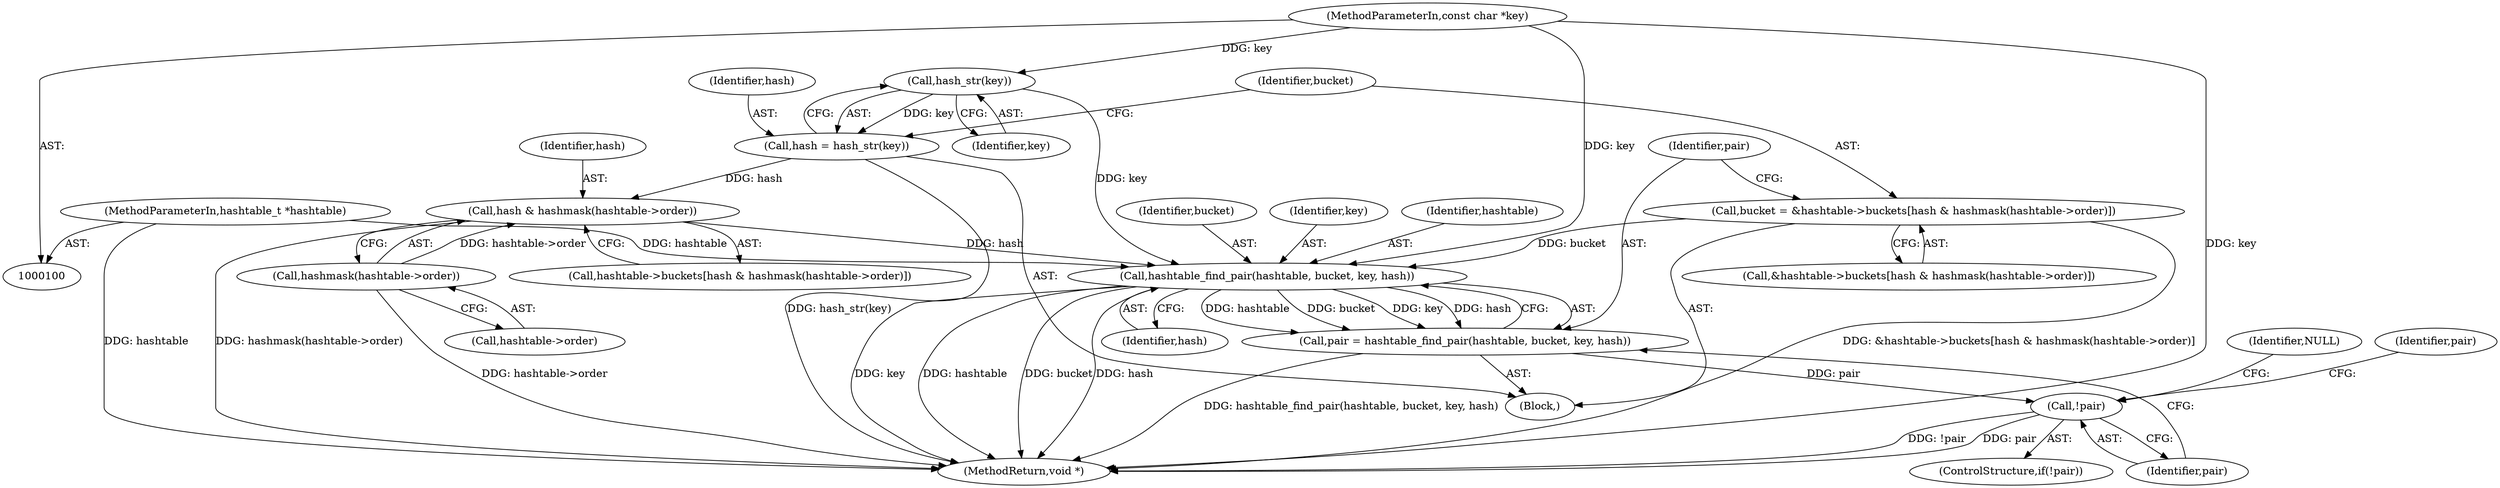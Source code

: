 digraph "0_jansson_8f80c2d83808150724d31793e6ade92749b1faa4_3@pointer" {
"1000126" [label="(Call,hashtable_find_pair(hashtable, bucket, key, hash))"];
"1000101" [label="(MethodParameterIn,hashtable_t *hashtable)"];
"1000111" [label="(Call,bucket = &hashtable->buckets[hash & hashmask(hashtable->order)])"];
"1000109" [label="(Call,hash_str(key))"];
"1000102" [label="(MethodParameterIn,const char *key)"];
"1000118" [label="(Call,hash & hashmask(hashtable->order))"];
"1000107" [label="(Call,hash = hash_str(key))"];
"1000120" [label="(Call,hashmask(hashtable->order))"];
"1000124" [label="(Call,pair = hashtable_find_pair(hashtable, bucket, key, hash))"];
"1000132" [label="(Call,!pair)"];
"1000140" [label="(MethodReturn,void *)"];
"1000112" [label="(Identifier,bucket)"];
"1000113" [label="(Call,&hashtable->buckets[hash & hashmask(hashtable->order)])"];
"1000114" [label="(Call,hashtable->buckets[hash & hashmask(hashtable->order)])"];
"1000126" [label="(Call,hashtable_find_pair(hashtable, bucket, key, hash))"];
"1000101" [label="(MethodParameterIn,hashtable_t *hashtable)"];
"1000111" [label="(Call,bucket = &hashtable->buckets[hash & hashmask(hashtable->order)])"];
"1000118" [label="(Call,hash & hashmask(hashtable->order))"];
"1000125" [label="(Identifier,pair)"];
"1000128" [label="(Identifier,bucket)"];
"1000107" [label="(Call,hash = hash_str(key))"];
"1000108" [label="(Identifier,hash)"];
"1000133" [label="(Identifier,pair)"];
"1000103" [label="(Block,)"];
"1000109" [label="(Call,hash_str(key))"];
"1000110" [label="(Identifier,key)"];
"1000131" [label="(ControlStructure,if(!pair))"];
"1000138" [label="(Identifier,pair)"];
"1000129" [label="(Identifier,key)"];
"1000121" [label="(Call,hashtable->order)"];
"1000130" [label="(Identifier,hash)"];
"1000102" [label="(MethodParameterIn,const char *key)"];
"1000135" [label="(Identifier,NULL)"];
"1000132" [label="(Call,!pair)"];
"1000127" [label="(Identifier,hashtable)"];
"1000124" [label="(Call,pair = hashtable_find_pair(hashtable, bucket, key, hash))"];
"1000120" [label="(Call,hashmask(hashtable->order))"];
"1000119" [label="(Identifier,hash)"];
"1000126" -> "1000124"  [label="AST: "];
"1000126" -> "1000130"  [label="CFG: "];
"1000127" -> "1000126"  [label="AST: "];
"1000128" -> "1000126"  [label="AST: "];
"1000129" -> "1000126"  [label="AST: "];
"1000130" -> "1000126"  [label="AST: "];
"1000124" -> "1000126"  [label="CFG: "];
"1000126" -> "1000140"  [label="DDG: key"];
"1000126" -> "1000140"  [label="DDG: hashtable"];
"1000126" -> "1000140"  [label="DDG: bucket"];
"1000126" -> "1000140"  [label="DDG: hash"];
"1000126" -> "1000124"  [label="DDG: hashtable"];
"1000126" -> "1000124"  [label="DDG: bucket"];
"1000126" -> "1000124"  [label="DDG: key"];
"1000126" -> "1000124"  [label="DDG: hash"];
"1000101" -> "1000126"  [label="DDG: hashtable"];
"1000111" -> "1000126"  [label="DDG: bucket"];
"1000109" -> "1000126"  [label="DDG: key"];
"1000102" -> "1000126"  [label="DDG: key"];
"1000118" -> "1000126"  [label="DDG: hash"];
"1000101" -> "1000100"  [label="AST: "];
"1000101" -> "1000140"  [label="DDG: hashtable"];
"1000111" -> "1000103"  [label="AST: "];
"1000111" -> "1000113"  [label="CFG: "];
"1000112" -> "1000111"  [label="AST: "];
"1000113" -> "1000111"  [label="AST: "];
"1000125" -> "1000111"  [label="CFG: "];
"1000111" -> "1000140"  [label="DDG: &hashtable->buckets[hash & hashmask(hashtable->order)]"];
"1000109" -> "1000107"  [label="AST: "];
"1000109" -> "1000110"  [label="CFG: "];
"1000110" -> "1000109"  [label="AST: "];
"1000107" -> "1000109"  [label="CFG: "];
"1000109" -> "1000107"  [label="DDG: key"];
"1000102" -> "1000109"  [label="DDG: key"];
"1000102" -> "1000100"  [label="AST: "];
"1000102" -> "1000140"  [label="DDG: key"];
"1000118" -> "1000114"  [label="AST: "];
"1000118" -> "1000120"  [label="CFG: "];
"1000119" -> "1000118"  [label="AST: "];
"1000120" -> "1000118"  [label="AST: "];
"1000114" -> "1000118"  [label="CFG: "];
"1000118" -> "1000140"  [label="DDG: hashmask(hashtable->order)"];
"1000107" -> "1000118"  [label="DDG: hash"];
"1000120" -> "1000118"  [label="DDG: hashtable->order"];
"1000107" -> "1000103"  [label="AST: "];
"1000108" -> "1000107"  [label="AST: "];
"1000112" -> "1000107"  [label="CFG: "];
"1000107" -> "1000140"  [label="DDG: hash_str(key)"];
"1000120" -> "1000121"  [label="CFG: "];
"1000121" -> "1000120"  [label="AST: "];
"1000120" -> "1000140"  [label="DDG: hashtable->order"];
"1000124" -> "1000103"  [label="AST: "];
"1000125" -> "1000124"  [label="AST: "];
"1000133" -> "1000124"  [label="CFG: "];
"1000124" -> "1000140"  [label="DDG: hashtable_find_pair(hashtable, bucket, key, hash)"];
"1000124" -> "1000132"  [label="DDG: pair"];
"1000132" -> "1000131"  [label="AST: "];
"1000132" -> "1000133"  [label="CFG: "];
"1000133" -> "1000132"  [label="AST: "];
"1000135" -> "1000132"  [label="CFG: "];
"1000138" -> "1000132"  [label="CFG: "];
"1000132" -> "1000140"  [label="DDG: !pair"];
"1000132" -> "1000140"  [label="DDG: pair"];
}
